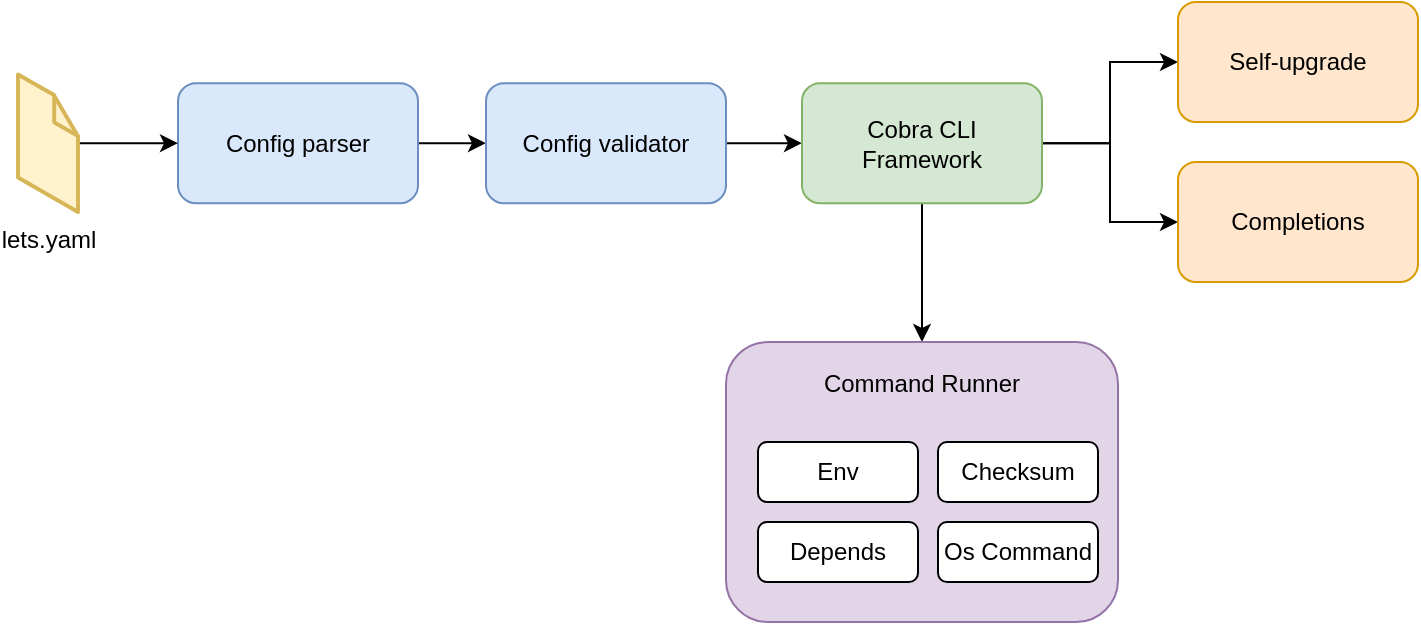 <mxfile version="15.8.4" type="device"><diagram id="ZHIdNhssMi9W5GPPKPdx" name="Page-1"><mxGraphModel dx="1185" dy="636" grid="1" gridSize="10" guides="1" tooltips="1" connect="1" arrows="1" fold="1" page="1" pageScale="1" pageWidth="827" pageHeight="1169" math="0" shadow="0"><root><mxCell id="0"/><mxCell id="1" parent="0"/><mxCell id="Qe9amn8lx1mM72oFzQhb-5" style="edgeStyle=orthogonalEdgeStyle;rounded=0;orthogonalLoop=1;jettySize=auto;html=1;" edge="1" parent="1" source="Qe9amn8lx1mM72oFzQhb-1" target="Qe9amn8lx1mM72oFzQhb-4"><mxGeometry relative="1" as="geometry"><mxPoint x="290" y="110.6" as="targetPoint"/></mxGeometry></mxCell><mxCell id="Qe9amn8lx1mM72oFzQhb-1" value="Config parser" style="rounded=1;whiteSpace=wrap;html=1;fillColor=#dae8fc;strokeColor=#6c8ebf;" vertex="1" parent="1"><mxGeometry x="140" y="80.6" width="120" height="60" as="geometry"/></mxCell><mxCell id="Qe9amn8lx1mM72oFzQhb-7" style="edgeStyle=orthogonalEdgeStyle;rounded=0;orthogonalLoop=1;jettySize=auto;html=1;entryX=0;entryY=0.5;entryDx=0;entryDy=0;" edge="1" parent="1" source="Qe9amn8lx1mM72oFzQhb-2" target="Qe9amn8lx1mM72oFzQhb-1"><mxGeometry relative="1" as="geometry"/></mxCell><mxCell id="Qe9amn8lx1mM72oFzQhb-2" value="lets.yaml" style="verticalLabelPosition=bottom;html=1;verticalAlign=top;strokeWidth=1;align=center;outlineConnect=0;dashed=0;outlineConnect=0;shape=mxgraph.aws3d.file;aspect=fixed;strokeColor=#d6b656;fillColor=#fff2cc;" vertex="1" parent="1"><mxGeometry x="60" y="76.22" width="30" height="68.77" as="geometry"/></mxCell><mxCell id="Qe9amn8lx1mM72oFzQhb-9" style="edgeStyle=orthogonalEdgeStyle;rounded=0;orthogonalLoop=1;jettySize=auto;html=1;entryX=0;entryY=0.5;entryDx=0;entryDy=0;" edge="1" parent="1" source="Qe9amn8lx1mM72oFzQhb-4" target="Qe9amn8lx1mM72oFzQhb-8"><mxGeometry relative="1" as="geometry"/></mxCell><mxCell id="Qe9amn8lx1mM72oFzQhb-4" value="Config validator" style="rounded=1;whiteSpace=wrap;html=1;fillColor=#dae8fc;strokeColor=#6c8ebf;" vertex="1" parent="1"><mxGeometry x="294" y="80.6" width="120" height="60" as="geometry"/></mxCell><mxCell id="Qe9amn8lx1mM72oFzQhb-14" style="edgeStyle=orthogonalEdgeStyle;rounded=0;orthogonalLoop=1;jettySize=auto;html=1;entryX=0.5;entryY=0;entryDx=0;entryDy=0;" edge="1" parent="1" source="Qe9amn8lx1mM72oFzQhb-8" target="Qe9amn8lx1mM72oFzQhb-10"><mxGeometry relative="1" as="geometry"/></mxCell><mxCell id="Qe9amn8lx1mM72oFzQhb-21" style="edgeStyle=orthogonalEdgeStyle;rounded=0;orthogonalLoop=1;jettySize=auto;html=1;fontSize=12;" edge="1" parent="1" source="Qe9amn8lx1mM72oFzQhb-8" target="Qe9amn8lx1mM72oFzQhb-19"><mxGeometry relative="1" as="geometry"/></mxCell><mxCell id="Qe9amn8lx1mM72oFzQhb-23" style="edgeStyle=orthogonalEdgeStyle;rounded=0;orthogonalLoop=1;jettySize=auto;html=1;entryX=0;entryY=0.5;entryDx=0;entryDy=0;fontSize=12;" edge="1" parent="1" source="Qe9amn8lx1mM72oFzQhb-8" target="Qe9amn8lx1mM72oFzQhb-22"><mxGeometry relative="1" as="geometry"/></mxCell><mxCell id="Qe9amn8lx1mM72oFzQhb-8" value="Cobra CLI Framework" style="rounded=1;whiteSpace=wrap;html=1;fillColor=#d5e8d4;strokeColor=#82b366;" vertex="1" parent="1"><mxGeometry x="452" y="80.6" width="120" height="60" as="geometry"/></mxCell><mxCell id="Qe9amn8lx1mM72oFzQhb-10" value="Command Runner" style="rounded=1;whiteSpace=wrap;html=1;fillColor=#e1d5e7;strokeColor=#9673a6;verticalAlign=top;fontSize=12;spacingTop=7;" vertex="1" parent="1"><mxGeometry x="414" y="210" width="196" height="140" as="geometry"/></mxCell><mxCell id="Qe9amn8lx1mM72oFzQhb-12" value="Env" style="rounded=1;whiteSpace=wrap;html=1;" vertex="1" parent="1"><mxGeometry x="430" y="260" width="80" height="30" as="geometry"/></mxCell><mxCell id="Qe9amn8lx1mM72oFzQhb-13" value="Checksum" style="rounded=1;whiteSpace=wrap;html=1;" vertex="1" parent="1"><mxGeometry x="520" y="260" width="80" height="30" as="geometry"/></mxCell><mxCell id="Qe9amn8lx1mM72oFzQhb-17" value="Depends" style="rounded=1;whiteSpace=wrap;html=1;" vertex="1" parent="1"><mxGeometry x="430" y="300" width="80" height="30" as="geometry"/></mxCell><mxCell id="Qe9amn8lx1mM72oFzQhb-18" value="Os Command" style="rounded=1;whiteSpace=wrap;html=1;" vertex="1" parent="1"><mxGeometry x="520" y="300" width="80" height="30" as="geometry"/></mxCell><mxCell id="Qe9amn8lx1mM72oFzQhb-19" value="Self-upgrade" style="rounded=1;whiteSpace=wrap;html=1;fontSize=12;verticalAlign=middle;fillColor=#ffe6cc;strokeColor=#d79b00;" vertex="1" parent="1"><mxGeometry x="640" y="40.0" width="120" height="60" as="geometry"/></mxCell><mxCell id="Qe9amn8lx1mM72oFzQhb-22" value="Completions" style="rounded=1;whiteSpace=wrap;html=1;fontSize=12;verticalAlign=middle;fillColor=#ffe6cc;strokeColor=#d79b00;" vertex="1" parent="1"><mxGeometry x="640" y="120" width="120" height="60" as="geometry"/></mxCell></root></mxGraphModel></diagram></mxfile>